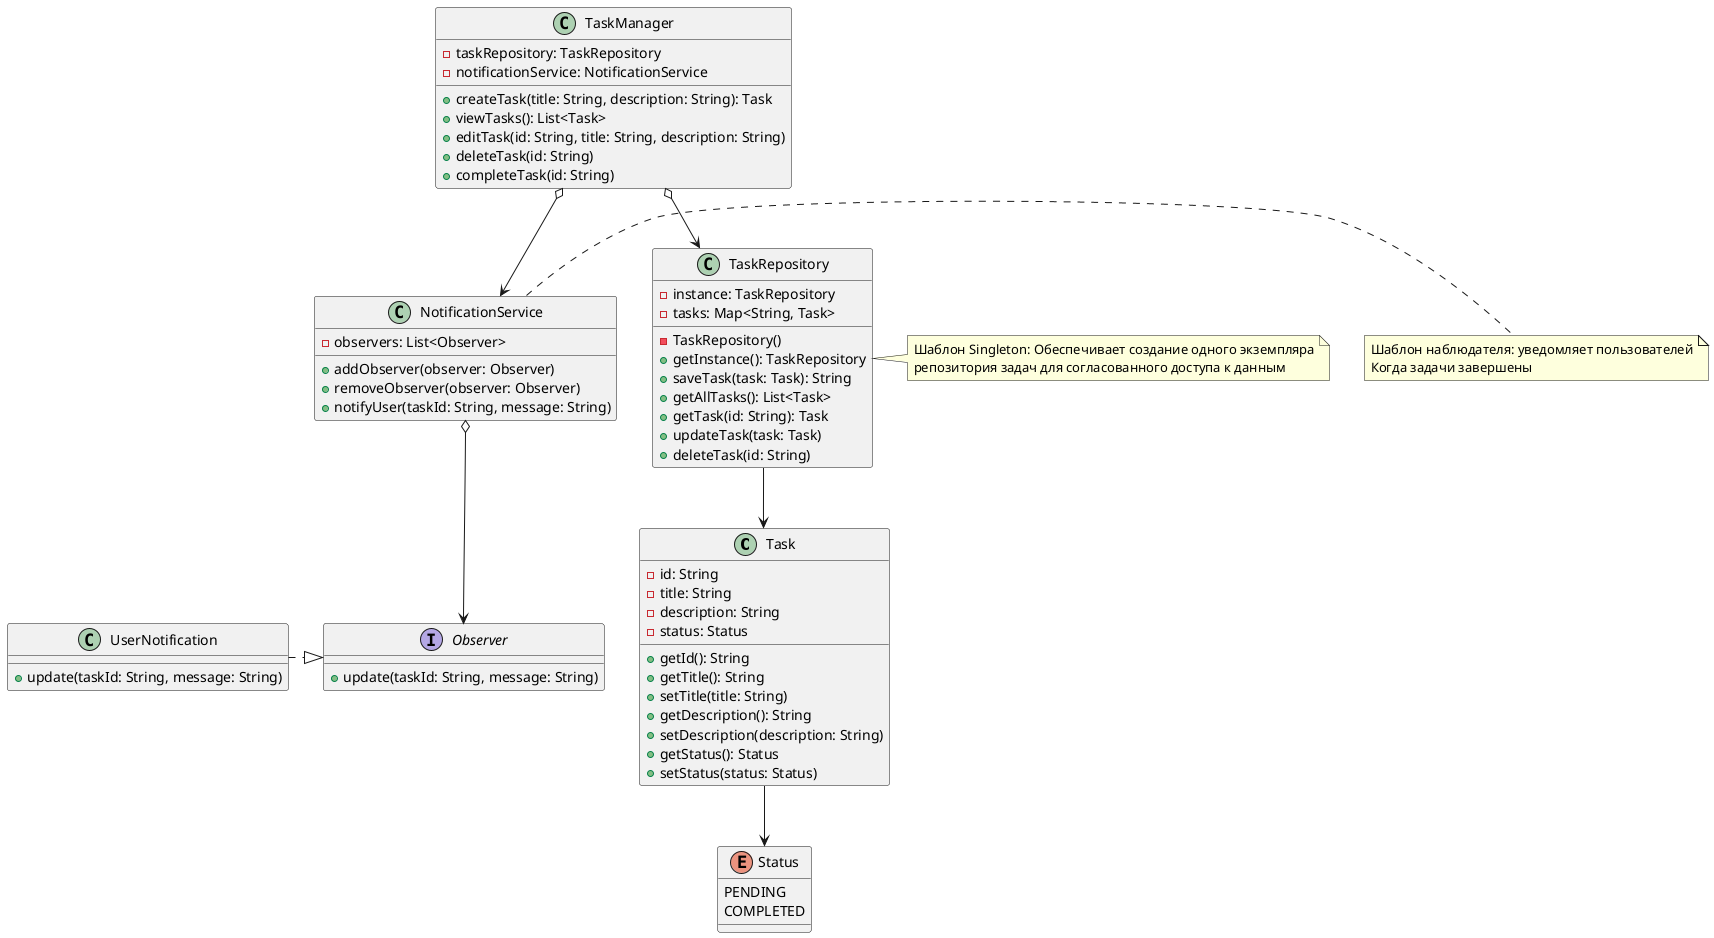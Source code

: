 @startuml
class Task {
  -id: String
  -title: String
  -description: String
  -status: Status
  +getId(): String
  +getTitle(): String
  +setTitle(title: String)
  +getDescription(): String
  +setDescription(description: String)
  +getStatus(): Status
  +setStatus(status: Status)
}

enum Status {
  PENDING
  COMPLETED
}

class TaskManager {
  -taskRepository: TaskRepository
  -notificationService: NotificationService
  +createTask(title: String, description: String): Task
  +viewTasks(): List<Task>
  +editTask(id: String, title: String, description: String)
  +deleteTask(id: String)
  +completeTask(id: String)
}

class TaskRepository {
  -instance: TaskRepository
  -tasks: Map<String, Task>
  -TaskRepository()
  +getInstance(): TaskRepository
  +saveTask(task: Task): String
  +getAllTasks(): List<Task>
  +getTask(id: String): Task
  +updateTask(task: Task)
  +deleteTask(id: String)
}

class NotificationService {
  -observers: List<Observer>
  +addObserver(observer: Observer)
  +removeObserver(observer: Observer)
  +notifyUser(taskId: String, message: String)
}

interface Observer {
  +update(taskId: String, message: String)
}

class UserNotification {
  +update(taskId: String, message: String)
}

TaskManager o--> TaskRepository
TaskManager o--> NotificationService
NotificationService o--> Observer
UserNotification .|> Observer
TaskRepository --> Task
Task --> Status

note right of TaskRepository
  Шаблон Singleton: Обеспечивает создание одного экземпляра
  репозитория задач для согласованного доступа к данным
end note

note right of NotificationService
  Шаблон наблюдателя: уведомляет пользователей
  Когда задачи завершены
end note

@enduml